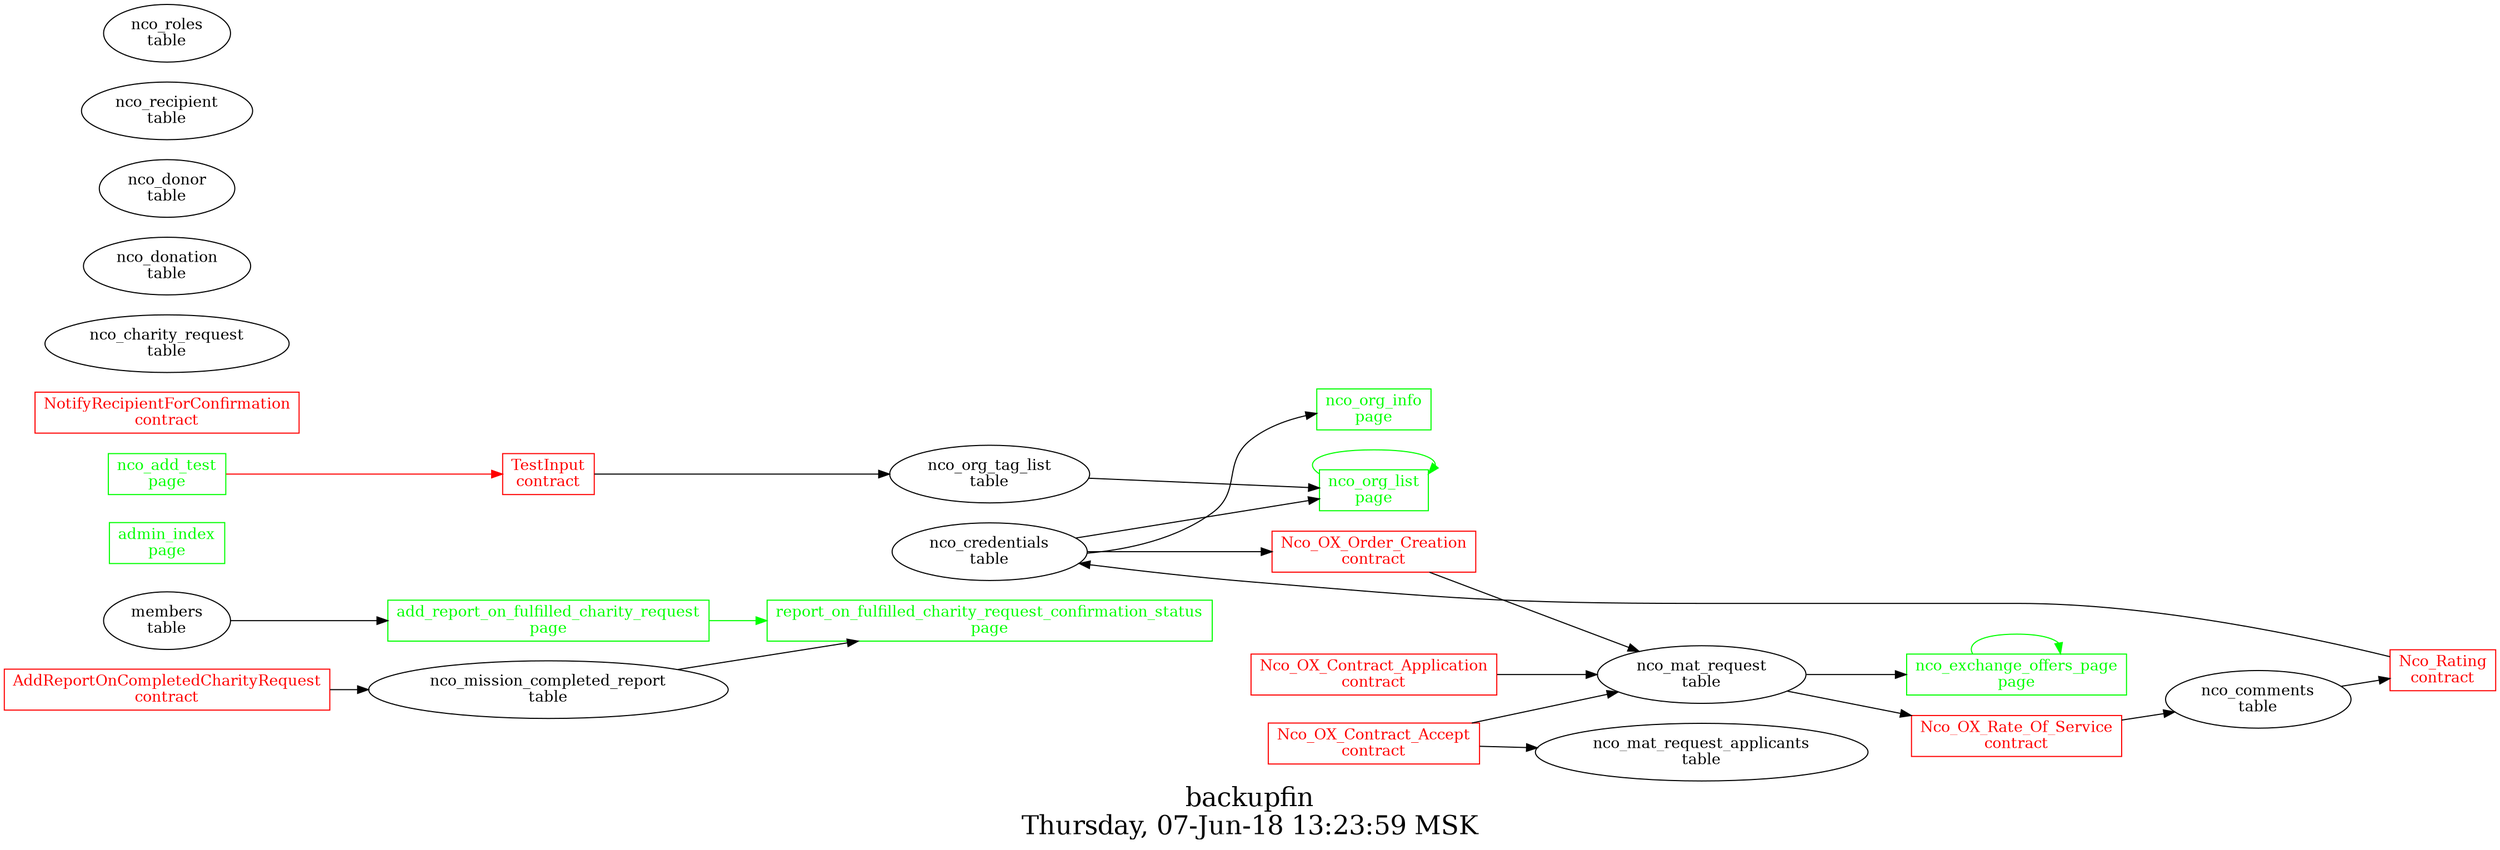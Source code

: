 digraph G {
graph [
  fontsize="24";
  label="backupfin\nThursday, 07-Jun-18 13:23:59 MSK";
  nojustify=true;
  ordering=out;
  rankdir=LR;
  size="30";
];
"members\ntable" -> "add_report_on_fulfilled_charity_request\npage"
"add_report_on_fulfilled_charity_request\npage" -> "report_on_fulfilled_charity_request_confirmation_status\npage"  [ color=green ]
"add_report_on_fulfilled_charity_request\npage" [color=green, fontcolor=green, group=pages, shape=record];
"admin_index\npage" [color=green, fontcolor=green, group=pages, shape=record];
"nco_add_test\npage" -> "TestInput\ncontract"  [ color=red ]
"nco_add_test\npage" [color=green, fontcolor=green, group=pages, shape=record];
"nco_mat_request\ntable" -> "nco_exchange_offers_page\npage"
"nco_exchange_offers_page\npage" -> "nco_exchange_offers_page\npage"  [ color=green ]
"nco_exchange_offers_page\npage" [color=green, fontcolor=green, group=pages, shape=record];
"nco_credentials\ntable" -> "nco_org_info\npage"
"nco_org_info\npage" [color=green, fontcolor=green, group=pages, shape=record];
"nco_org_tag_list\ntable" -> "nco_org_list\npage"
"nco_credentials\ntable" -> "nco_org_list\npage"
"nco_org_list\npage" -> "nco_org_list\npage"  [ color=green ]
"nco_org_list\npage" [color=green, fontcolor=green, group=pages, shape=record];
"nco_mission_completed_report\ntable" -> "report_on_fulfilled_charity_request_confirmation_status\npage"
"report_on_fulfilled_charity_request_confirmation_status\npage" [color=green, fontcolor=green, group=pages, shape=record];
"AddReportOnCompletedCharityRequest\ncontract" -> "nco_mission_completed_report\ntable"  [ color="" ]
"AddReportOnCompletedCharityRequest\ncontract" [color=red, fontcolor=red, group=contracts, shape=record];
"Nco_OX_Contract_Accept\ncontract" -> "nco_mat_request\ntable"  [ color="" ]
"Nco_OX_Contract_Accept\ncontract" -> "nco_mat_request_applicants\ntable"  [ color="" ]
"Nco_OX_Contract_Accept\ncontract" [color=red, fontcolor=red, group=contracts, shape=record];
"Nco_OX_Contract_Application\ncontract" -> "nco_mat_request\ntable"  [ color="" ]
"Nco_OX_Contract_Application\ncontract" [color=red, fontcolor=red, group=contracts, shape=record];
"Nco_OX_Order_Creation\ncontract" -> "nco_mat_request\ntable"  [ color="" ]
"nco_credentials\ntable" -> "Nco_OX_Order_Creation\ncontract"
"Nco_OX_Order_Creation\ncontract" [color=red, fontcolor=red, group=contracts, shape=record];
"Nco_OX_Rate_Of_Service\ncontract" -> "nco_comments\ntable"  [ color="" ]
"nco_mat_request\ntable" -> "Nco_OX_Rate_Of_Service\ncontract"
"Nco_OX_Rate_Of_Service\ncontract" [color=red, fontcolor=red, group=contracts, shape=record];
"Nco_Rating\ncontract" -> "nco_credentials\ntable"  [ color="" ]
"nco_comments\ntable" -> "Nco_Rating\ncontract"
"Nco_Rating\ncontract" [color=red, fontcolor=red, group=contracts, shape=record];
"NotifyRecipientForConfirmation\ncontract" [color=red, fontcolor=red, group=contracts, shape=record];
"TestInput\ncontract" -> "nco_org_tag_list\ntable"  [ color="" ]
"TestInput\ncontract" [color=red, fontcolor=red, group=contracts, shape=record];
"nco_charity_request\ntable" [color="", fontcolor="", group=tables, shape=""];
"nco_comments\ntable" [color="", fontcolor="", group=tables, shape=""];
"nco_credentials\ntable" [color="", fontcolor="", group=tables, shape=""];
"nco_donation\ntable" [color="", fontcolor="", group=tables, shape=""];
"nco_donor\ntable" [color="", fontcolor="", group=tables, shape=""];
"nco_mat_request\ntable" [color="", fontcolor="", group=tables, shape=""];
"nco_mat_request_applicants\ntable" [color="", fontcolor="", group=tables, shape=""];
"nco_mission_completed_report\ntable" [color="", fontcolor="", group=tables, shape=""];
"nco_org_tag_list\ntable" [color="", fontcolor="", group=tables, shape=""];
"nco_recipient\ntable" [color="", fontcolor="", group=tables, shape=""];
"nco_roles\ntable" [color="", fontcolor="", group=tables, shape=""];
}
